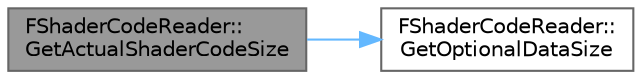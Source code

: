 digraph "FShaderCodeReader::GetActualShaderCodeSize"
{
 // INTERACTIVE_SVG=YES
 // LATEX_PDF_SIZE
  bgcolor="transparent";
  edge [fontname=Helvetica,fontsize=10,labelfontname=Helvetica,labelfontsize=10];
  node [fontname=Helvetica,fontsize=10,shape=box,height=0.2,width=0.4];
  rankdir="LR";
  Node1 [id="Node000001",label="FShaderCodeReader::\lGetActualShaderCodeSize",height=0.2,width=0.4,color="gray40", fillcolor="grey60", style="filled", fontcolor="black",tooltip=" "];
  Node1 -> Node2 [id="edge1_Node000001_Node000002",color="steelblue1",style="solid",tooltip=" "];
  Node2 [id="Node000002",label="FShaderCodeReader::\lGetOptionalDataSize",height=0.2,width=0.4,color="grey40", fillcolor="white", style="filled",URL="$dd/dec/classFShaderCodeReader.html#a549821ce2807cc83827689ed7bfb7756",tooltip=" "];
}
